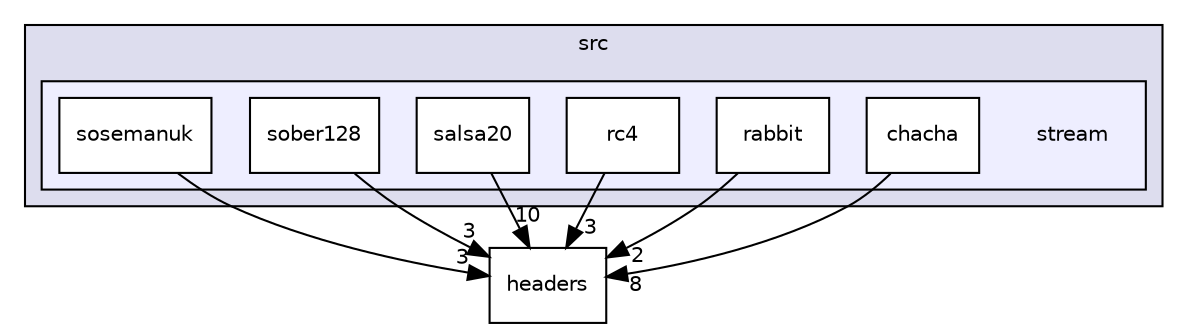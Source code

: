 digraph "M:/Office/!Doutorado/0. RepositorioSVN/HAMSTER_Prototype/branches/JINT2018/include/libtomcrypt-develop/src/stream" {
  compound=true
  node [ fontsize="10", fontname="Helvetica"];
  edge [ labelfontsize="10", labelfontname="Helvetica"];
  subgraph clusterdir_741faac8ec9f85fd943a5b186bf49d47 {
    graph [ bgcolor="#ddddee", pencolor="black", label="src" fontname="Helvetica", fontsize="10", URL="dir_741faac8ec9f85fd943a5b186bf49d47.html"]
  subgraph clusterdir_ef87b82c7b3656d7bce4a29c5a53f73c {
    graph [ bgcolor="#eeeeff", pencolor="black", label="" URL="dir_ef87b82c7b3656d7bce4a29c5a53f73c.html"];
    dir_ef87b82c7b3656d7bce4a29c5a53f73c [shape=plaintext label="stream"];
    dir_a5d1f851bd2d6029dae0d4e825a6622e [shape=box label="chacha" color="black" fillcolor="white" style="filled" URL="dir_a5d1f851bd2d6029dae0d4e825a6622e.html"];
    dir_972d6abd7ba44bfc786dc8befe85a8a2 [shape=box label="rabbit" color="black" fillcolor="white" style="filled" URL="dir_972d6abd7ba44bfc786dc8befe85a8a2.html"];
    dir_bfeea5239706b13eab6faa9c963082dc [shape=box label="rc4" color="black" fillcolor="white" style="filled" URL="dir_bfeea5239706b13eab6faa9c963082dc.html"];
    dir_5a3946c4a8e8a007af9dbf7483e1de18 [shape=box label="salsa20" color="black" fillcolor="white" style="filled" URL="dir_5a3946c4a8e8a007af9dbf7483e1de18.html"];
    dir_a717385c0d91b97427f7bbf916d5d879 [shape=box label="sober128" color="black" fillcolor="white" style="filled" URL="dir_a717385c0d91b97427f7bbf916d5d879.html"];
    dir_38d00a8cbfaafff5cc68bcd337ad6922 [shape=box label="sosemanuk" color="black" fillcolor="white" style="filled" URL="dir_38d00a8cbfaafff5cc68bcd337ad6922.html"];
  }
  }
  dir_a0acb8384b4122a9c7afcf2489cf4036 [shape=box label="headers" URL="dir_a0acb8384b4122a9c7afcf2489cf4036.html"];
  dir_a717385c0d91b97427f7bbf916d5d879->dir_a0acb8384b4122a9c7afcf2489cf4036 [headlabel="3", labeldistance=1.5 headhref="dir_000092_000026.html"];
  dir_a5d1f851bd2d6029dae0d4e825a6622e->dir_a0acb8384b4122a9c7afcf2489cf4036 [headlabel="8", labeldistance=1.5 headhref="dir_000088_000026.html"];
  dir_38d00a8cbfaafff5cc68bcd337ad6922->dir_a0acb8384b4122a9c7afcf2489cf4036 [headlabel="3", labeldistance=1.5 headhref="dir_000093_000026.html"];
  dir_5a3946c4a8e8a007af9dbf7483e1de18->dir_a0acb8384b4122a9c7afcf2489cf4036 [headlabel="10", labeldistance=1.5 headhref="dir_000091_000026.html"];
  dir_972d6abd7ba44bfc786dc8befe85a8a2->dir_a0acb8384b4122a9c7afcf2489cf4036 [headlabel="2", labeldistance=1.5 headhref="dir_000089_000026.html"];
  dir_bfeea5239706b13eab6faa9c963082dc->dir_a0acb8384b4122a9c7afcf2489cf4036 [headlabel="3", labeldistance=1.5 headhref="dir_000090_000026.html"];
}
